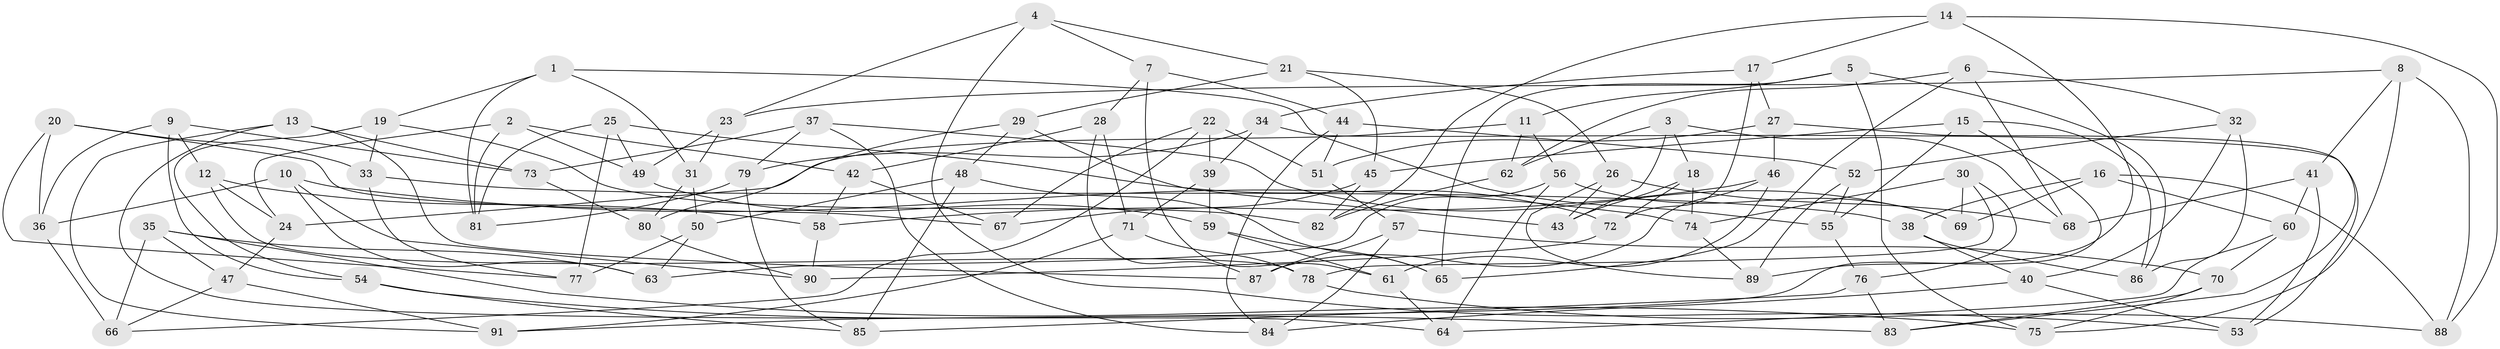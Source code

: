 // Generated by graph-tools (version 1.1) at 2025/37/03/09/25 02:37:47]
// undirected, 91 vertices, 182 edges
graph export_dot {
graph [start="1"]
  node [color=gray90,style=filled];
  1;
  2;
  3;
  4;
  5;
  6;
  7;
  8;
  9;
  10;
  11;
  12;
  13;
  14;
  15;
  16;
  17;
  18;
  19;
  20;
  21;
  22;
  23;
  24;
  25;
  26;
  27;
  28;
  29;
  30;
  31;
  32;
  33;
  34;
  35;
  36;
  37;
  38;
  39;
  40;
  41;
  42;
  43;
  44;
  45;
  46;
  47;
  48;
  49;
  50;
  51;
  52;
  53;
  54;
  55;
  56;
  57;
  58;
  59;
  60;
  61;
  62;
  63;
  64;
  65;
  66;
  67;
  68;
  69;
  70;
  71;
  72;
  73;
  74;
  75;
  76;
  77;
  78;
  79;
  80;
  81;
  82;
  83;
  84;
  85;
  86;
  87;
  88;
  89;
  90;
  91;
  1 -- 55;
  1 -- 31;
  1 -- 81;
  1 -- 19;
  2 -- 42;
  2 -- 49;
  2 -- 24;
  2 -- 81;
  3 -- 68;
  3 -- 43;
  3 -- 18;
  3 -- 62;
  4 -- 53;
  4 -- 21;
  4 -- 7;
  4 -- 23;
  5 -- 86;
  5 -- 75;
  5 -- 65;
  5 -- 11;
  6 -- 32;
  6 -- 62;
  6 -- 65;
  6 -- 68;
  7 -- 28;
  7 -- 44;
  7 -- 61;
  8 -- 88;
  8 -- 75;
  8 -- 23;
  8 -- 41;
  9 -- 36;
  9 -- 54;
  9 -- 12;
  9 -- 73;
  10 -- 63;
  10 -- 74;
  10 -- 90;
  10 -- 36;
  11 -- 24;
  11 -- 56;
  11 -- 62;
  12 -- 58;
  12 -- 78;
  12 -- 24;
  13 -- 91;
  13 -- 64;
  13 -- 87;
  13 -- 73;
  14 -- 88;
  14 -- 89;
  14 -- 82;
  14 -- 17;
  15 -- 91;
  15 -- 55;
  15 -- 86;
  15 -- 45;
  16 -- 88;
  16 -- 69;
  16 -- 38;
  16 -- 60;
  17 -- 34;
  17 -- 72;
  17 -- 27;
  18 -- 72;
  18 -- 74;
  18 -- 43;
  19 -- 33;
  19 -- 54;
  19 -- 82;
  20 -- 33;
  20 -- 36;
  20 -- 67;
  20 -- 77;
  21 -- 45;
  21 -- 29;
  21 -- 26;
  22 -- 39;
  22 -- 66;
  22 -- 67;
  22 -- 51;
  23 -- 31;
  23 -- 49;
  24 -- 47;
  25 -- 81;
  25 -- 49;
  25 -- 72;
  25 -- 77;
  26 -- 43;
  26 -- 68;
  26 -- 89;
  27 -- 83;
  27 -- 46;
  27 -- 51;
  28 -- 71;
  28 -- 42;
  28 -- 87;
  29 -- 48;
  29 -- 80;
  29 -- 43;
  30 -- 76;
  30 -- 74;
  30 -- 78;
  30 -- 69;
  31 -- 50;
  31 -- 80;
  32 -- 86;
  32 -- 52;
  32 -- 40;
  33 -- 38;
  33 -- 77;
  34 -- 53;
  34 -- 79;
  34 -- 39;
  35 -- 75;
  35 -- 47;
  35 -- 66;
  35 -- 63;
  36 -- 66;
  37 -- 79;
  37 -- 69;
  37 -- 84;
  37 -- 73;
  38 -- 86;
  38 -- 40;
  39 -- 71;
  39 -- 59;
  40 -- 53;
  40 -- 84;
  41 -- 60;
  41 -- 68;
  41 -- 53;
  42 -- 67;
  42 -- 58;
  44 -- 52;
  44 -- 84;
  44 -- 51;
  45 -- 82;
  45 -- 67;
  46 -- 87;
  46 -- 58;
  46 -- 61;
  47 -- 66;
  47 -- 91;
  48 -- 65;
  48 -- 85;
  48 -- 50;
  49 -- 59;
  50 -- 77;
  50 -- 63;
  51 -- 57;
  52 -- 55;
  52 -- 89;
  54 -- 85;
  54 -- 83;
  55 -- 76;
  56 -- 63;
  56 -- 69;
  56 -- 64;
  57 -- 70;
  57 -- 84;
  57 -- 87;
  58 -- 90;
  59 -- 65;
  59 -- 61;
  60 -- 64;
  60 -- 70;
  61 -- 64;
  62 -- 82;
  70 -- 83;
  70 -- 75;
  71 -- 78;
  71 -- 91;
  72 -- 90;
  73 -- 80;
  74 -- 89;
  76 -- 83;
  76 -- 85;
  78 -- 88;
  79 -- 81;
  79 -- 85;
  80 -- 90;
}
